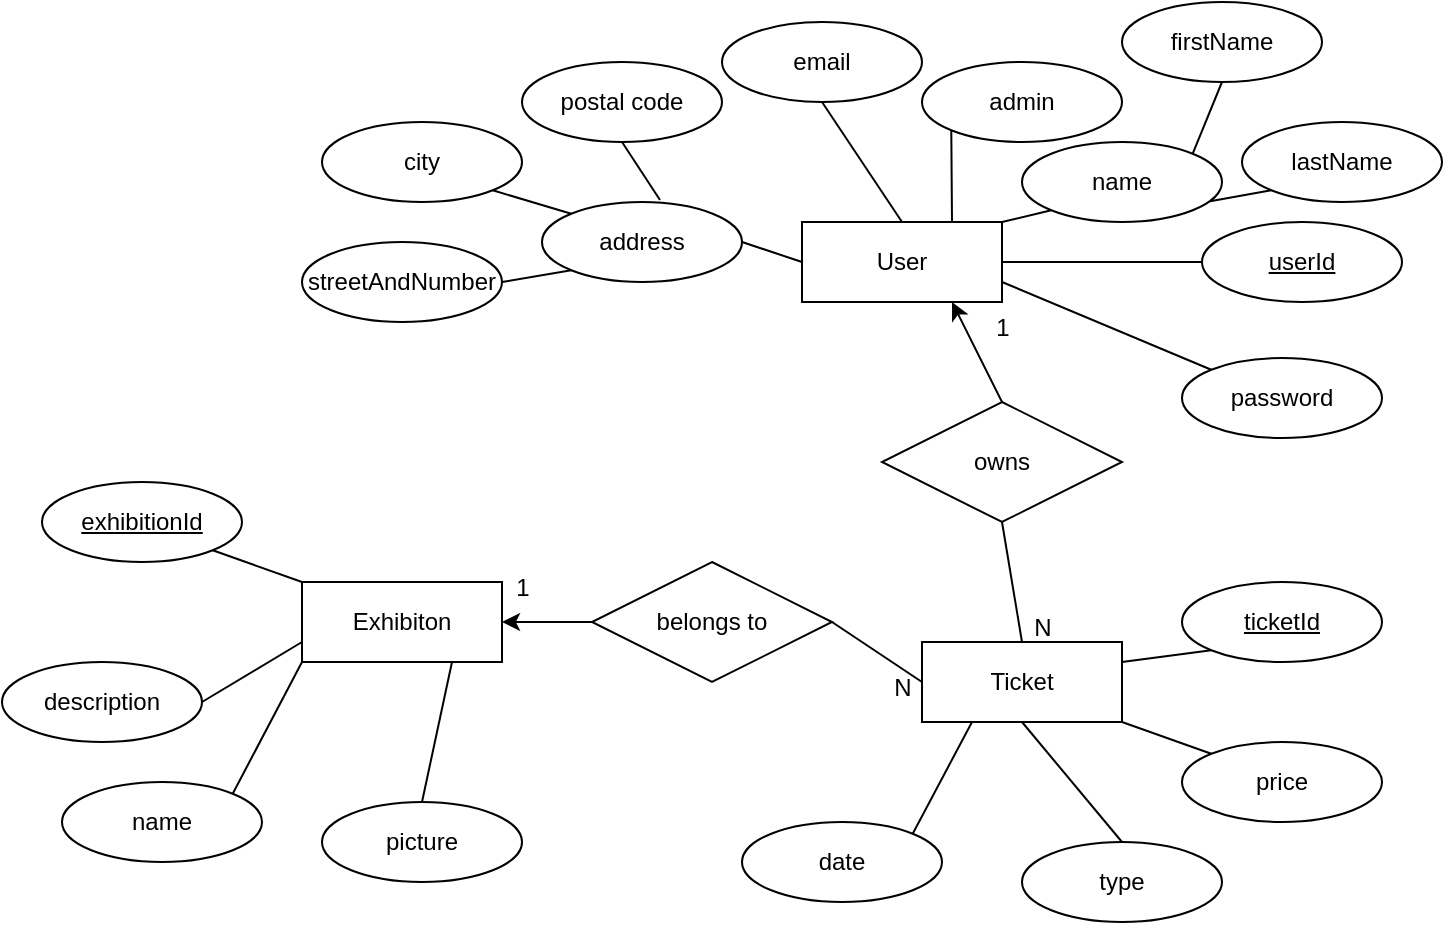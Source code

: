 <mxfile version="21.2.0" type="device">
  <diagram name="Page-1" id="T3zc3DRB2rkxz7JyD2Zi">
    <mxGraphModel dx="1434" dy="746" grid="1" gridSize="10" guides="1" tooltips="1" connect="1" arrows="1" fold="1" page="1" pageScale="1" pageWidth="850" pageHeight="1100" math="0" shadow="0">
      <root>
        <mxCell id="0" />
        <mxCell id="1" parent="0" />
        <mxCell id="1a8B9Cdez3TgNIUol2u2-1" value="&lt;div&gt;Ticket&lt;/div&gt;" style="whiteSpace=wrap;html=1;align=center;" vertex="1" parent="1">
          <mxGeometry x="590" y="320" width="100" height="40" as="geometry" />
        </mxCell>
        <mxCell id="1a8B9Cdez3TgNIUol2u2-3" style="rounded=0;orthogonalLoop=1;jettySize=auto;html=1;exitX=0;exitY=1;exitDx=0;exitDy=0;endArrow=none;endFill=0;" edge="1" parent="1" source="1a8B9Cdez3TgNIUol2u2-2">
          <mxGeometry relative="1" as="geometry">
            <mxPoint x="690" y="330" as="targetPoint" />
          </mxGeometry>
        </mxCell>
        <mxCell id="1a8B9Cdez3TgNIUol2u2-2" value="&lt;div&gt;ticketId&lt;/div&gt;" style="ellipse;whiteSpace=wrap;html=1;align=center;fontStyle=4;" vertex="1" parent="1">
          <mxGeometry x="720" y="290" width="100" height="40" as="geometry" />
        </mxCell>
        <mxCell id="1a8B9Cdez3TgNIUol2u2-10" style="rounded=0;orthogonalLoop=1;jettySize=auto;html=1;exitX=0;exitY=0;exitDx=0;exitDy=0;entryX=1;entryY=1;entryDx=0;entryDy=0;endArrow=none;endFill=0;" edge="1" parent="1" source="1a8B9Cdez3TgNIUol2u2-4" target="1a8B9Cdez3TgNIUol2u2-1">
          <mxGeometry relative="1" as="geometry" />
        </mxCell>
        <mxCell id="1a8B9Cdez3TgNIUol2u2-4" value="&lt;div&gt;price&lt;/div&gt;" style="ellipse;whiteSpace=wrap;html=1;align=center;" vertex="1" parent="1">
          <mxGeometry x="720" y="370" width="100" height="40" as="geometry" />
        </mxCell>
        <mxCell id="1a8B9Cdez3TgNIUol2u2-9" style="rounded=0;orthogonalLoop=1;jettySize=auto;html=1;exitX=0.5;exitY=0;exitDx=0;exitDy=0;entryX=0.5;entryY=1;entryDx=0;entryDy=0;endArrow=none;endFill=0;" edge="1" parent="1" source="1a8B9Cdez3TgNIUol2u2-5" target="1a8B9Cdez3TgNIUol2u2-1">
          <mxGeometry relative="1" as="geometry" />
        </mxCell>
        <mxCell id="1a8B9Cdez3TgNIUol2u2-5" value="type" style="ellipse;whiteSpace=wrap;html=1;align=center;" vertex="1" parent="1">
          <mxGeometry x="640" y="420" width="100" height="40" as="geometry" />
        </mxCell>
        <mxCell id="1a8B9Cdez3TgNIUol2u2-8" style="rounded=0;orthogonalLoop=1;jettySize=auto;html=1;exitX=1;exitY=0;exitDx=0;exitDy=0;entryX=0.25;entryY=1;entryDx=0;entryDy=0;endArrow=none;endFill=0;" edge="1" parent="1" source="1a8B9Cdez3TgNIUol2u2-7" target="1a8B9Cdez3TgNIUol2u2-1">
          <mxGeometry relative="1" as="geometry" />
        </mxCell>
        <mxCell id="1a8B9Cdez3TgNIUol2u2-7" value="&lt;div&gt;date&lt;/div&gt;" style="ellipse;whiteSpace=wrap;html=1;align=center;" vertex="1" parent="1">
          <mxGeometry x="500" y="410" width="100" height="40" as="geometry" />
        </mxCell>
        <mxCell id="1a8B9Cdez3TgNIUol2u2-30" style="rounded=0;orthogonalLoop=1;jettySize=auto;html=1;exitX=0.75;exitY=1;exitDx=0;exitDy=0;entryX=0.5;entryY=0;entryDx=0;entryDy=0;endArrow=none;endFill=0;" edge="1" parent="1" source="1a8B9Cdez3TgNIUol2u2-11" target="1a8B9Cdez3TgNIUol2u2-25">
          <mxGeometry relative="1" as="geometry" />
        </mxCell>
        <mxCell id="1a8B9Cdez3TgNIUol2u2-31" style="rounded=0;orthogonalLoop=1;jettySize=auto;html=1;exitX=0;exitY=0.75;exitDx=0;exitDy=0;entryX=1;entryY=0.5;entryDx=0;entryDy=0;endArrow=none;endFill=0;" edge="1" parent="1" source="1a8B9Cdez3TgNIUol2u2-11" target="1a8B9Cdez3TgNIUol2u2-24">
          <mxGeometry relative="1" as="geometry" />
        </mxCell>
        <mxCell id="1a8B9Cdez3TgNIUol2u2-11" value="Exhibiton" style="whiteSpace=wrap;html=1;align=center;" vertex="1" parent="1">
          <mxGeometry x="280" y="290" width="100" height="40" as="geometry" />
        </mxCell>
        <mxCell id="1a8B9Cdez3TgNIUol2u2-12" value="User" style="whiteSpace=wrap;html=1;align=center;" vertex="1" parent="1">
          <mxGeometry x="530" y="110" width="100" height="40" as="geometry" />
        </mxCell>
        <mxCell id="1a8B9Cdez3TgNIUol2u2-15" style="rounded=0;orthogonalLoop=1;jettySize=auto;html=1;exitX=0;exitY=0.5;exitDx=0;exitDy=0;entryX=1;entryY=0.5;entryDx=0;entryDy=0;endArrow=none;endFill=0;" edge="1" parent="1" source="1a8B9Cdez3TgNIUol2u2-14" target="1a8B9Cdez3TgNIUol2u2-12">
          <mxGeometry relative="1" as="geometry" />
        </mxCell>
        <mxCell id="1a8B9Cdez3TgNIUol2u2-14" value="userId" style="ellipse;whiteSpace=wrap;html=1;align=center;fontStyle=4;" vertex="1" parent="1">
          <mxGeometry x="730" y="110" width="100" height="40" as="geometry" />
        </mxCell>
        <mxCell id="1a8B9Cdez3TgNIUol2u2-35" style="rounded=0;orthogonalLoop=1;jettySize=auto;html=1;exitX=0;exitY=1;exitDx=0;exitDy=0;entryX=0.92;entryY=0.75;entryDx=0;entryDy=0;entryPerimeter=0;endArrow=none;endFill=0;" edge="1" parent="1" source="1a8B9Cdez3TgNIUol2u2-16" target="1a8B9Cdez3TgNIUol2u2-18">
          <mxGeometry relative="1" as="geometry" />
        </mxCell>
        <mxCell id="1a8B9Cdez3TgNIUol2u2-16" value="lastName" style="ellipse;whiteSpace=wrap;html=1;align=center;" vertex="1" parent="1">
          <mxGeometry x="750" y="60" width="100" height="40" as="geometry" />
        </mxCell>
        <mxCell id="1a8B9Cdez3TgNIUol2u2-36" style="rounded=0;orthogonalLoop=1;jettySize=auto;html=1;exitX=0.5;exitY=1;exitDx=0;exitDy=0;entryX=1;entryY=0;entryDx=0;entryDy=0;endArrow=none;endFill=0;" edge="1" parent="1" source="1a8B9Cdez3TgNIUol2u2-17" target="1a8B9Cdez3TgNIUol2u2-18">
          <mxGeometry relative="1" as="geometry" />
        </mxCell>
        <mxCell id="1a8B9Cdez3TgNIUol2u2-17" value="firstName" style="ellipse;whiteSpace=wrap;html=1;align=center;" vertex="1" parent="1">
          <mxGeometry x="690" width="100" height="40" as="geometry" />
        </mxCell>
        <mxCell id="1a8B9Cdez3TgNIUol2u2-42" style="rounded=0;orthogonalLoop=1;jettySize=auto;html=1;exitX=0;exitY=1;exitDx=0;exitDy=0;entryX=1;entryY=0;entryDx=0;entryDy=0;endArrow=none;endFill=0;" edge="1" parent="1" source="1a8B9Cdez3TgNIUol2u2-18" target="1a8B9Cdez3TgNIUol2u2-12">
          <mxGeometry relative="1" as="geometry" />
        </mxCell>
        <mxCell id="1a8B9Cdez3TgNIUol2u2-18" value="name" style="ellipse;whiteSpace=wrap;html=1;align=center;" vertex="1" parent="1">
          <mxGeometry x="640" y="70" width="100" height="40" as="geometry" />
        </mxCell>
        <mxCell id="1a8B9Cdez3TgNIUol2u2-37" style="rounded=0;orthogonalLoop=1;jettySize=auto;html=1;exitX=0.5;exitY=1;exitDx=0;exitDy=0;entryX=0.5;entryY=0;entryDx=0;entryDy=0;endArrow=none;endFill=0;" edge="1" parent="1" source="1a8B9Cdez3TgNIUol2u2-19" target="1a8B9Cdez3TgNIUol2u2-12">
          <mxGeometry relative="1" as="geometry" />
        </mxCell>
        <mxCell id="1a8B9Cdez3TgNIUol2u2-19" value="email" style="ellipse;whiteSpace=wrap;html=1;align=center;" vertex="1" parent="1">
          <mxGeometry x="490" y="10" width="100" height="40" as="geometry" />
        </mxCell>
        <mxCell id="1a8B9Cdez3TgNIUol2u2-41" style="rounded=0;orthogonalLoop=1;jettySize=auto;html=1;exitX=1;exitY=0.5;exitDx=0;exitDy=0;entryX=0;entryY=0.5;entryDx=0;entryDy=0;endArrow=none;endFill=0;" edge="1" parent="1" source="1a8B9Cdez3TgNIUol2u2-20" target="1a8B9Cdez3TgNIUol2u2-12">
          <mxGeometry relative="1" as="geometry" />
        </mxCell>
        <mxCell id="1a8B9Cdez3TgNIUol2u2-20" value="&lt;div&gt;address&lt;/div&gt;" style="ellipse;whiteSpace=wrap;html=1;align=center;" vertex="1" parent="1">
          <mxGeometry x="400" y="100" width="100" height="40" as="geometry" />
        </mxCell>
        <mxCell id="1a8B9Cdez3TgNIUol2u2-22" style="rounded=0;orthogonalLoop=1;jettySize=auto;html=1;exitX=1;exitY=0;exitDx=0;exitDy=0;entryX=0;entryY=1;entryDx=0;entryDy=0;endArrow=none;endFill=0;" edge="1" parent="1" source="1a8B9Cdez3TgNIUol2u2-21" target="1a8B9Cdez3TgNIUol2u2-11">
          <mxGeometry relative="1" as="geometry" />
        </mxCell>
        <mxCell id="1a8B9Cdez3TgNIUol2u2-21" value="name" style="ellipse;whiteSpace=wrap;html=1;align=center;" vertex="1" parent="1">
          <mxGeometry x="160" y="390" width="100" height="40" as="geometry" />
        </mxCell>
        <mxCell id="1a8B9Cdez3TgNIUol2u2-32" style="rounded=0;orthogonalLoop=1;jettySize=auto;html=1;exitX=1;exitY=1;exitDx=0;exitDy=0;entryX=0;entryY=0;entryDx=0;entryDy=0;endArrow=none;endFill=0;" edge="1" parent="1" source="1a8B9Cdez3TgNIUol2u2-23" target="1a8B9Cdez3TgNIUol2u2-11">
          <mxGeometry relative="1" as="geometry" />
        </mxCell>
        <mxCell id="1a8B9Cdez3TgNIUol2u2-23" value="exhibitionId" style="ellipse;whiteSpace=wrap;html=1;align=center;fontStyle=4;" vertex="1" parent="1">
          <mxGeometry x="150" y="240" width="100" height="40" as="geometry" />
        </mxCell>
        <mxCell id="1a8B9Cdez3TgNIUol2u2-24" value="description" style="ellipse;whiteSpace=wrap;html=1;align=center;" vertex="1" parent="1">
          <mxGeometry x="130" y="330" width="100" height="40" as="geometry" />
        </mxCell>
        <mxCell id="1a8B9Cdez3TgNIUol2u2-25" value="picture" style="ellipse;whiteSpace=wrap;html=1;align=center;" vertex="1" parent="1">
          <mxGeometry x="290" y="400" width="100" height="40" as="geometry" />
        </mxCell>
        <mxCell id="1a8B9Cdez3TgNIUol2u2-38" style="rounded=0;orthogonalLoop=1;jettySize=auto;html=1;exitX=0.5;exitY=1;exitDx=0;exitDy=0;entryX=0.59;entryY=-0.025;entryDx=0;entryDy=0;entryPerimeter=0;endArrow=none;endFill=0;" edge="1" parent="1" source="1a8B9Cdez3TgNIUol2u2-26" target="1a8B9Cdez3TgNIUol2u2-20">
          <mxGeometry relative="1" as="geometry" />
        </mxCell>
        <mxCell id="1a8B9Cdez3TgNIUol2u2-26" value="postal code" style="ellipse;whiteSpace=wrap;html=1;align=center;" vertex="1" parent="1">
          <mxGeometry x="390" y="30" width="100" height="40" as="geometry" />
        </mxCell>
        <mxCell id="1a8B9Cdez3TgNIUol2u2-39" style="rounded=0;orthogonalLoop=1;jettySize=auto;html=1;exitX=1;exitY=1;exitDx=0;exitDy=0;entryX=0;entryY=0;entryDx=0;entryDy=0;endArrow=none;endFill=0;" edge="1" parent="1" source="1a8B9Cdez3TgNIUol2u2-27" target="1a8B9Cdez3TgNIUol2u2-20">
          <mxGeometry relative="1" as="geometry" />
        </mxCell>
        <mxCell id="1a8B9Cdez3TgNIUol2u2-27" value="city" style="ellipse;whiteSpace=wrap;html=1;align=center;" vertex="1" parent="1">
          <mxGeometry x="290" y="60" width="100" height="40" as="geometry" />
        </mxCell>
        <mxCell id="1a8B9Cdez3TgNIUol2u2-40" style="rounded=0;orthogonalLoop=1;jettySize=auto;html=1;exitX=1;exitY=0.5;exitDx=0;exitDy=0;entryX=0;entryY=1;entryDx=0;entryDy=0;endArrow=none;endFill=0;" edge="1" parent="1" source="1a8B9Cdez3TgNIUol2u2-28" target="1a8B9Cdez3TgNIUol2u2-20">
          <mxGeometry relative="1" as="geometry" />
        </mxCell>
        <mxCell id="1a8B9Cdez3TgNIUol2u2-28" value="streetAndNumber" style="ellipse;whiteSpace=wrap;html=1;align=center;" vertex="1" parent="1">
          <mxGeometry x="280" y="120" width="100" height="40" as="geometry" />
        </mxCell>
        <mxCell id="1a8B9Cdez3TgNIUol2u2-47" style="rounded=0;orthogonalLoop=1;jettySize=auto;html=1;exitX=1;exitY=0.5;exitDx=0;exitDy=0;entryX=0;entryY=0.5;entryDx=0;entryDy=0;endArrow=none;endFill=0;" edge="1" parent="1" source="1a8B9Cdez3TgNIUol2u2-33" target="1a8B9Cdez3TgNIUol2u2-1">
          <mxGeometry relative="1" as="geometry" />
        </mxCell>
        <mxCell id="1a8B9Cdez3TgNIUol2u2-48" style="rounded=0;orthogonalLoop=1;jettySize=auto;html=1;exitX=0;exitY=0.5;exitDx=0;exitDy=0;entryX=1;entryY=0.5;entryDx=0;entryDy=0;endArrow=classic;endFill=1;" edge="1" parent="1" source="1a8B9Cdez3TgNIUol2u2-33" target="1a8B9Cdez3TgNIUol2u2-11">
          <mxGeometry relative="1" as="geometry" />
        </mxCell>
        <mxCell id="1a8B9Cdez3TgNIUol2u2-33" value="belongs to" style="shape=rhombus;perimeter=rhombusPerimeter;whiteSpace=wrap;html=1;align=center;" vertex="1" parent="1">
          <mxGeometry x="425" y="280" width="120" height="60" as="geometry" />
        </mxCell>
        <mxCell id="1a8B9Cdez3TgNIUol2u2-43" style="rounded=0;orthogonalLoop=1;jettySize=auto;html=1;exitX=0.5;exitY=1;exitDx=0;exitDy=0;entryX=0.5;entryY=0;entryDx=0;entryDy=0;endArrow=none;endFill=0;" edge="1" parent="1" source="1a8B9Cdez3TgNIUol2u2-34" target="1a8B9Cdez3TgNIUol2u2-1">
          <mxGeometry relative="1" as="geometry" />
        </mxCell>
        <mxCell id="1a8B9Cdez3TgNIUol2u2-44" style="rounded=0;orthogonalLoop=1;jettySize=auto;html=1;exitX=0.5;exitY=0;exitDx=0;exitDy=0;entryX=0.75;entryY=1;entryDx=0;entryDy=0;" edge="1" parent="1" source="1a8B9Cdez3TgNIUol2u2-34" target="1a8B9Cdez3TgNIUol2u2-12">
          <mxGeometry relative="1" as="geometry" />
        </mxCell>
        <mxCell id="1a8B9Cdez3TgNIUol2u2-34" value="owns" style="shape=rhombus;perimeter=rhombusPerimeter;whiteSpace=wrap;html=1;align=center;" vertex="1" parent="1">
          <mxGeometry x="570" y="200" width="120" height="60" as="geometry" />
        </mxCell>
        <mxCell id="1a8B9Cdez3TgNIUol2u2-45" value="N" style="text;html=1;align=center;verticalAlign=middle;resizable=0;points=[];autosize=1;strokeColor=none;fillColor=none;" vertex="1" parent="1">
          <mxGeometry x="635" y="298" width="30" height="30" as="geometry" />
        </mxCell>
        <mxCell id="1a8B9Cdez3TgNIUol2u2-46" value="1" style="text;html=1;align=center;verticalAlign=middle;resizable=0;points=[];autosize=1;strokeColor=none;fillColor=none;" vertex="1" parent="1">
          <mxGeometry x="615" y="148" width="30" height="30" as="geometry" />
        </mxCell>
        <mxCell id="1a8B9Cdez3TgNIUol2u2-49" value="N" style="text;html=1;align=center;verticalAlign=middle;resizable=0;points=[];autosize=1;strokeColor=none;fillColor=none;" vertex="1" parent="1">
          <mxGeometry x="565" y="328" width="30" height="30" as="geometry" />
        </mxCell>
        <mxCell id="1a8B9Cdez3TgNIUol2u2-50" value="1" style="text;html=1;align=center;verticalAlign=middle;resizable=0;points=[];autosize=1;strokeColor=none;fillColor=none;" vertex="1" parent="1">
          <mxGeometry x="375" y="278" width="30" height="30" as="geometry" />
        </mxCell>
        <mxCell id="1a8B9Cdez3TgNIUol2u2-52" style="rounded=0;orthogonalLoop=1;jettySize=auto;html=1;exitX=0;exitY=1;exitDx=0;exitDy=0;entryX=0.75;entryY=0;entryDx=0;entryDy=0;endArrow=none;endFill=0;" edge="1" parent="1" source="1a8B9Cdez3TgNIUol2u2-51" target="1a8B9Cdez3TgNIUol2u2-12">
          <mxGeometry relative="1" as="geometry" />
        </mxCell>
        <mxCell id="1a8B9Cdez3TgNIUol2u2-51" value="admin" style="ellipse;whiteSpace=wrap;html=1;align=center;" vertex="1" parent="1">
          <mxGeometry x="590" y="30" width="100" height="40" as="geometry" />
        </mxCell>
        <mxCell id="1a8B9Cdez3TgNIUol2u2-56" style="rounded=0;orthogonalLoop=1;jettySize=auto;html=1;exitX=0;exitY=0;exitDx=0;exitDy=0;entryX=1;entryY=0.75;entryDx=0;entryDy=0;endArrow=none;endFill=0;" edge="1" parent="1" source="1a8B9Cdez3TgNIUol2u2-55" target="1a8B9Cdez3TgNIUol2u2-12">
          <mxGeometry relative="1" as="geometry" />
        </mxCell>
        <mxCell id="1a8B9Cdez3TgNIUol2u2-55" value="password" style="ellipse;whiteSpace=wrap;html=1;align=center;" vertex="1" parent="1">
          <mxGeometry x="720" y="178" width="100" height="40" as="geometry" />
        </mxCell>
      </root>
    </mxGraphModel>
  </diagram>
</mxfile>
